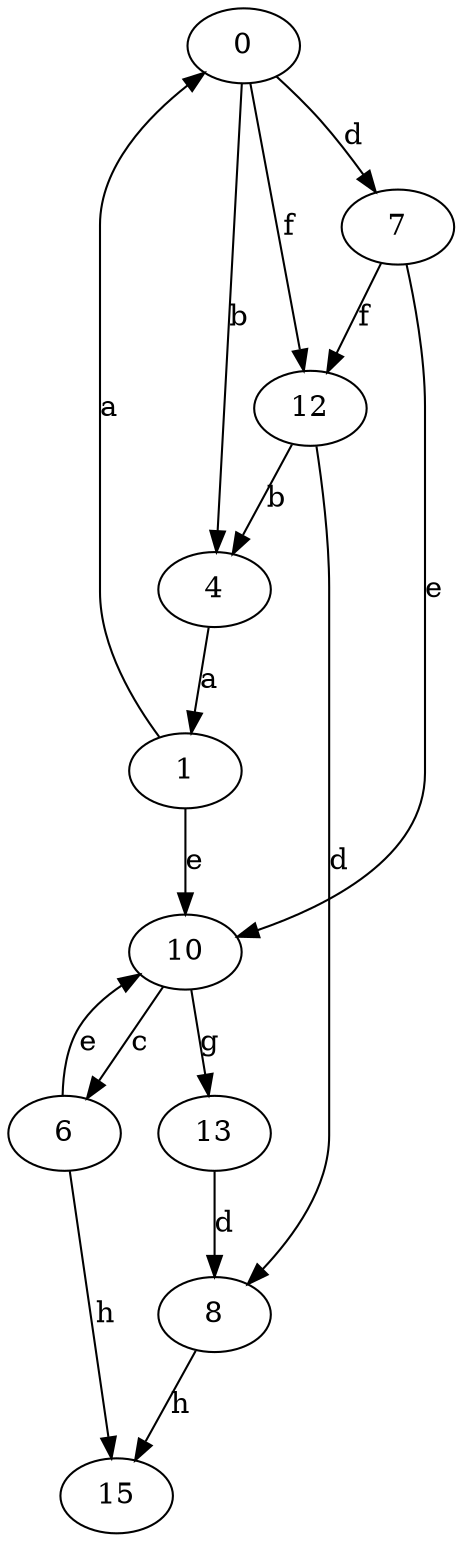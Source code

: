 strict digraph  {
0;
1;
4;
6;
7;
8;
10;
12;
13;
15;
0 -> 4  [label=b];
0 -> 7  [label=d];
0 -> 12  [label=f];
1 -> 0  [label=a];
1 -> 10  [label=e];
4 -> 1  [label=a];
6 -> 10  [label=e];
6 -> 15  [label=h];
7 -> 10  [label=e];
7 -> 12  [label=f];
8 -> 15  [label=h];
10 -> 6  [label=c];
10 -> 13  [label=g];
12 -> 4  [label=b];
12 -> 8  [label=d];
13 -> 8  [label=d];
}
